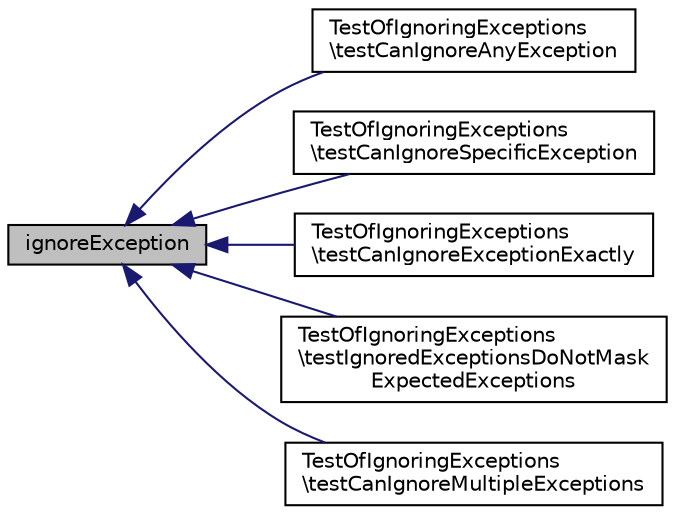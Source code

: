 digraph "ignoreException"
{
  edge [fontname="Helvetica",fontsize="10",labelfontname="Helvetica",labelfontsize="10"];
  node [fontname="Helvetica",fontsize="10",shape=record];
  rankdir="LR";
  Node1 [label="ignoreException",height=0.2,width=0.4,color="black", fillcolor="grey75", style="filled" fontcolor="black"];
  Node1 -> Node2 [dir="back",color="midnightblue",fontsize="10",style="solid",fontname="Helvetica"];
  Node2 [label="TestOfIgnoringExceptions\l\\testCanIgnoreAnyException",height=0.2,width=0.4,color="black", fillcolor="white", style="filled",URL="$class_test_of_ignoring_exceptions.html#a814d78a3fa93a479efcf697c3854e30d"];
  Node1 -> Node3 [dir="back",color="midnightblue",fontsize="10",style="solid",fontname="Helvetica"];
  Node3 [label="TestOfIgnoringExceptions\l\\testCanIgnoreSpecificException",height=0.2,width=0.4,color="black", fillcolor="white", style="filled",URL="$class_test_of_ignoring_exceptions.html#a6066071929f0a8e1f333ad88daeac1d1"];
  Node1 -> Node4 [dir="back",color="midnightblue",fontsize="10",style="solid",fontname="Helvetica"];
  Node4 [label="TestOfIgnoringExceptions\l\\testCanIgnoreExceptionExactly",height=0.2,width=0.4,color="black", fillcolor="white", style="filled",URL="$class_test_of_ignoring_exceptions.html#a4eab98487c729307d361254d27966eef"];
  Node1 -> Node5 [dir="back",color="midnightblue",fontsize="10",style="solid",fontname="Helvetica"];
  Node5 [label="TestOfIgnoringExceptions\l\\testIgnoredExceptionsDoNotMask\lExpectedExceptions",height=0.2,width=0.4,color="black", fillcolor="white", style="filled",URL="$class_test_of_ignoring_exceptions.html#aa47e9e2e6f850c9413b9df1472bf6776"];
  Node1 -> Node6 [dir="back",color="midnightblue",fontsize="10",style="solid",fontname="Helvetica"];
  Node6 [label="TestOfIgnoringExceptions\l\\testCanIgnoreMultipleExceptions",height=0.2,width=0.4,color="black", fillcolor="white", style="filled",URL="$class_test_of_ignoring_exceptions.html#a31c4b33677091ec03a6a3417a894169c"];
}
